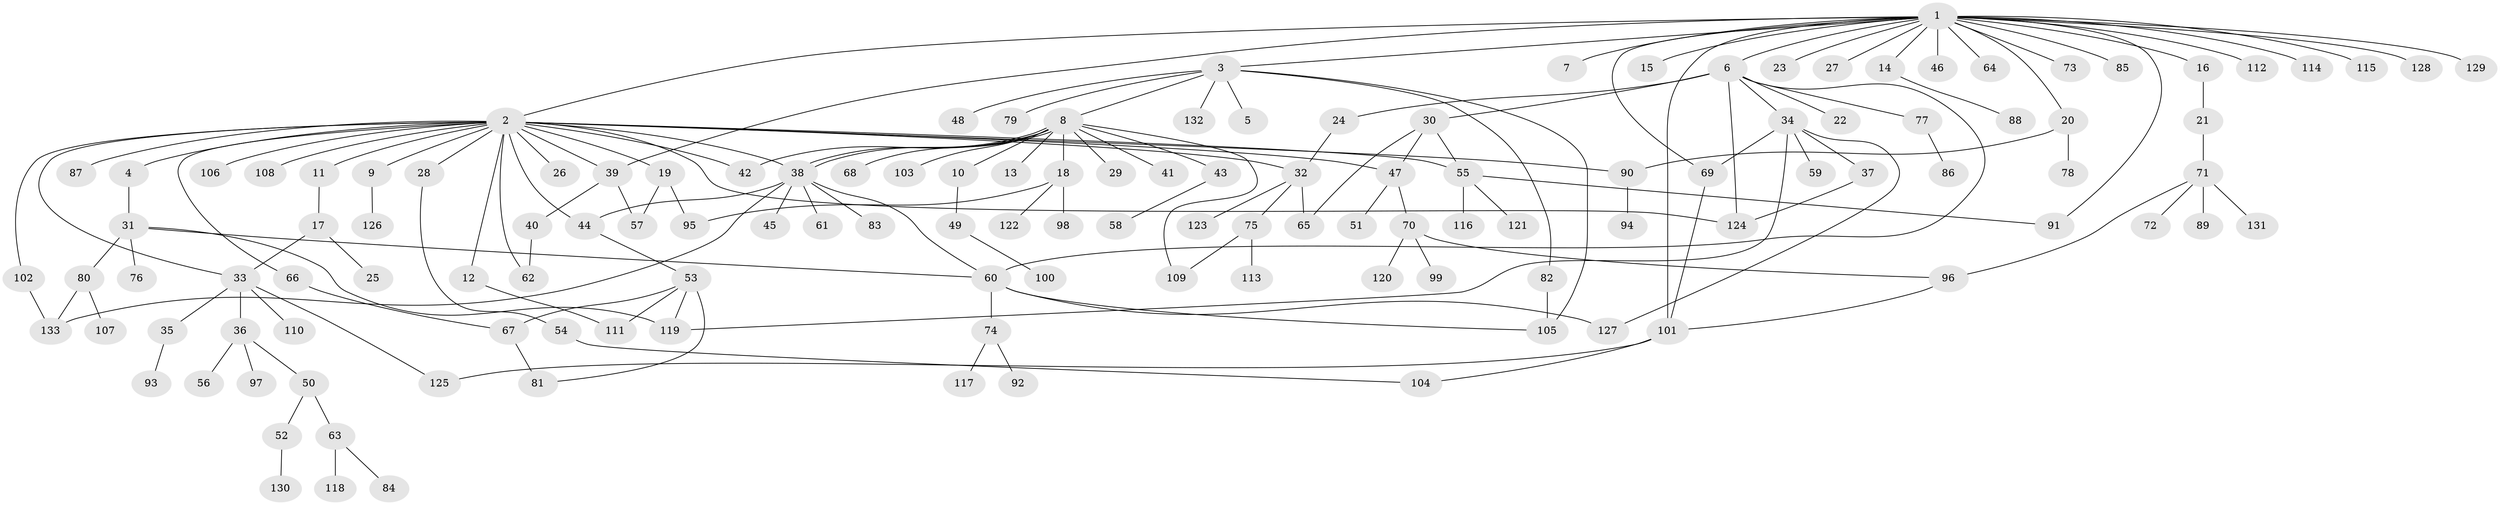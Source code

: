 // Generated by graph-tools (version 1.1) at 2025/35/03/09/25 02:35:16]
// undirected, 133 vertices, 168 edges
graph export_dot {
graph [start="1"]
  node [color=gray90,style=filled];
  1;
  2;
  3;
  4;
  5;
  6;
  7;
  8;
  9;
  10;
  11;
  12;
  13;
  14;
  15;
  16;
  17;
  18;
  19;
  20;
  21;
  22;
  23;
  24;
  25;
  26;
  27;
  28;
  29;
  30;
  31;
  32;
  33;
  34;
  35;
  36;
  37;
  38;
  39;
  40;
  41;
  42;
  43;
  44;
  45;
  46;
  47;
  48;
  49;
  50;
  51;
  52;
  53;
  54;
  55;
  56;
  57;
  58;
  59;
  60;
  61;
  62;
  63;
  64;
  65;
  66;
  67;
  68;
  69;
  70;
  71;
  72;
  73;
  74;
  75;
  76;
  77;
  78;
  79;
  80;
  81;
  82;
  83;
  84;
  85;
  86;
  87;
  88;
  89;
  90;
  91;
  92;
  93;
  94;
  95;
  96;
  97;
  98;
  99;
  100;
  101;
  102;
  103;
  104;
  105;
  106;
  107;
  108;
  109;
  110;
  111;
  112;
  113;
  114;
  115;
  116;
  117;
  118;
  119;
  120;
  121;
  122;
  123;
  124;
  125;
  126;
  127;
  128;
  129;
  130;
  131;
  132;
  133;
  1 -- 2;
  1 -- 3;
  1 -- 6;
  1 -- 7;
  1 -- 14;
  1 -- 15;
  1 -- 16;
  1 -- 20;
  1 -- 23;
  1 -- 27;
  1 -- 39;
  1 -- 46;
  1 -- 64;
  1 -- 69;
  1 -- 73;
  1 -- 85;
  1 -- 91;
  1 -- 101;
  1 -- 112;
  1 -- 114;
  1 -- 115;
  1 -- 128;
  1 -- 129;
  2 -- 4;
  2 -- 9;
  2 -- 11;
  2 -- 12;
  2 -- 19;
  2 -- 26;
  2 -- 28;
  2 -- 32;
  2 -- 33;
  2 -- 38;
  2 -- 39;
  2 -- 42;
  2 -- 44;
  2 -- 47;
  2 -- 55;
  2 -- 62;
  2 -- 66;
  2 -- 87;
  2 -- 90;
  2 -- 102;
  2 -- 106;
  2 -- 108;
  2 -- 124;
  3 -- 5;
  3 -- 8;
  3 -- 48;
  3 -- 79;
  3 -- 82;
  3 -- 105;
  3 -- 132;
  4 -- 31;
  6 -- 22;
  6 -- 24;
  6 -- 30;
  6 -- 34;
  6 -- 60;
  6 -- 77;
  6 -- 124;
  8 -- 10;
  8 -- 13;
  8 -- 18;
  8 -- 29;
  8 -- 38;
  8 -- 38;
  8 -- 41;
  8 -- 42;
  8 -- 43;
  8 -- 68;
  8 -- 103;
  8 -- 109;
  9 -- 126;
  10 -- 49;
  11 -- 17;
  12 -- 111;
  14 -- 88;
  16 -- 21;
  17 -- 25;
  17 -- 33;
  18 -- 95;
  18 -- 98;
  18 -- 122;
  19 -- 57;
  19 -- 95;
  20 -- 78;
  20 -- 90;
  21 -- 71;
  24 -- 32;
  28 -- 54;
  30 -- 47;
  30 -- 55;
  30 -- 65;
  31 -- 60;
  31 -- 76;
  31 -- 80;
  31 -- 119;
  32 -- 65;
  32 -- 75;
  32 -- 123;
  33 -- 35;
  33 -- 36;
  33 -- 110;
  33 -- 125;
  34 -- 37;
  34 -- 59;
  34 -- 69;
  34 -- 119;
  34 -- 127;
  35 -- 93;
  36 -- 50;
  36 -- 56;
  36 -- 97;
  37 -- 124;
  38 -- 44;
  38 -- 45;
  38 -- 60;
  38 -- 61;
  38 -- 83;
  38 -- 133;
  39 -- 40;
  39 -- 57;
  40 -- 62;
  43 -- 58;
  44 -- 53;
  47 -- 51;
  47 -- 70;
  49 -- 100;
  50 -- 52;
  50 -- 63;
  52 -- 130;
  53 -- 67;
  53 -- 81;
  53 -- 111;
  53 -- 119;
  54 -- 104;
  55 -- 91;
  55 -- 116;
  55 -- 121;
  60 -- 74;
  60 -- 105;
  60 -- 127;
  63 -- 84;
  63 -- 118;
  66 -- 67;
  67 -- 81;
  69 -- 101;
  70 -- 96;
  70 -- 99;
  70 -- 120;
  71 -- 72;
  71 -- 89;
  71 -- 96;
  71 -- 131;
  74 -- 92;
  74 -- 117;
  75 -- 109;
  75 -- 113;
  77 -- 86;
  80 -- 107;
  80 -- 133;
  82 -- 105;
  90 -- 94;
  96 -- 101;
  101 -- 104;
  101 -- 125;
  102 -- 133;
}
